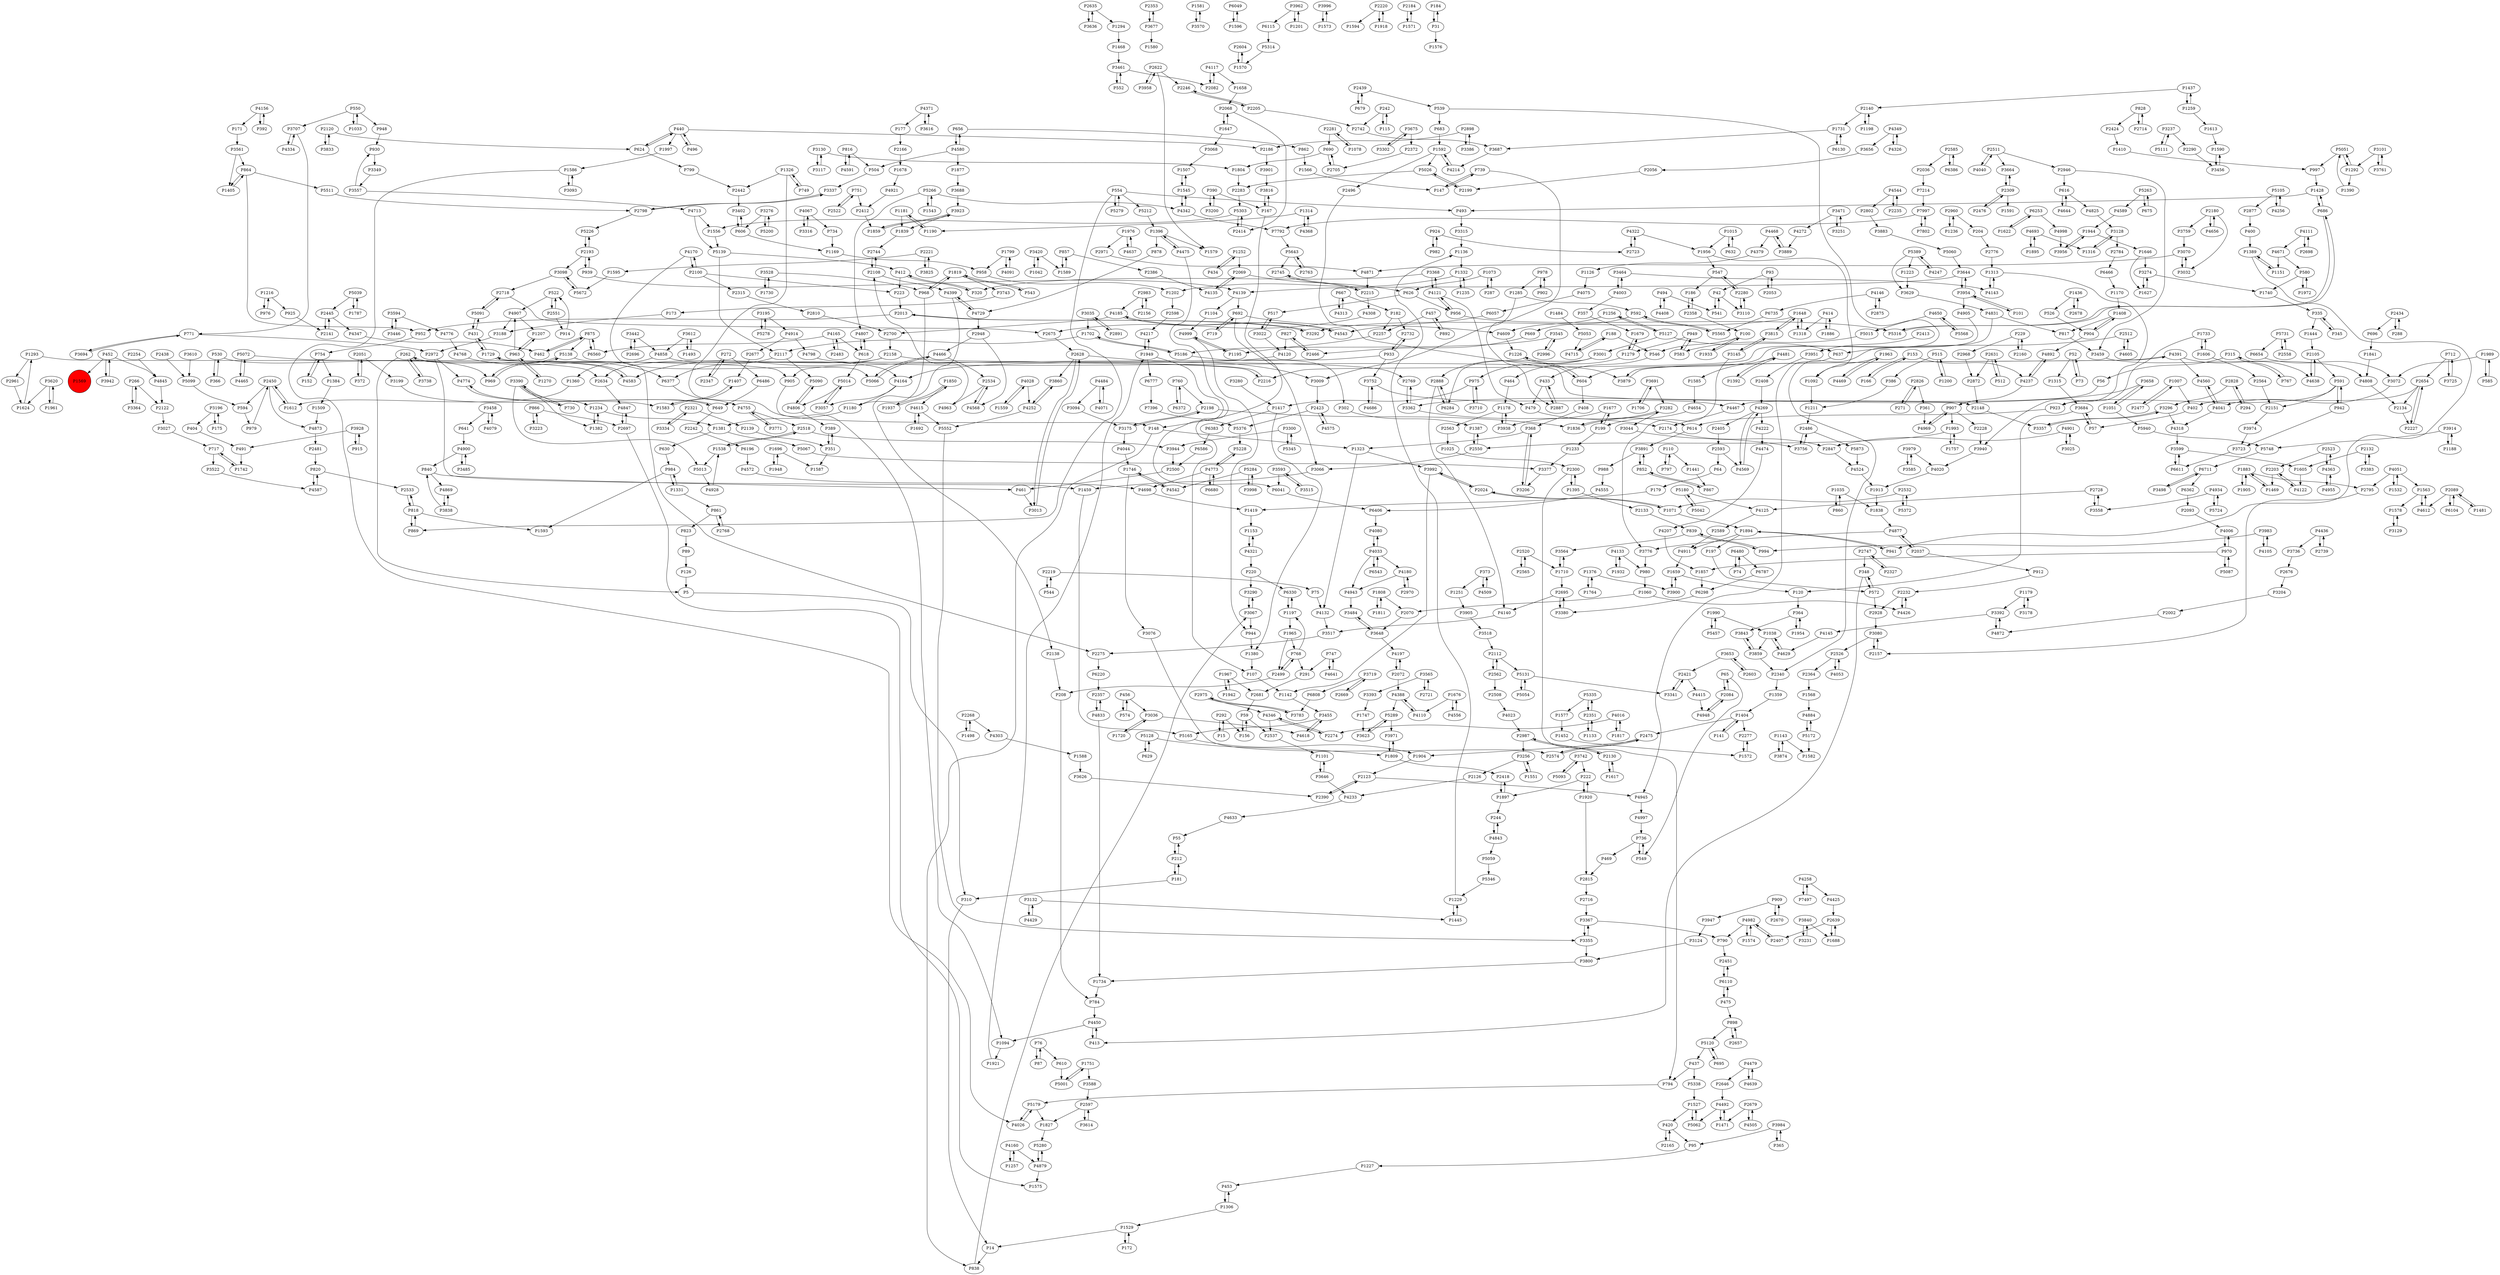 digraph {
	P1428 -> P493
	P2442 -> P3402
	P4877 -> P2037
	P2072 -> P4197
	P2358 -> P100
	P3761 -> P3101
	P1007 -> P2477
	P3196 -> P404
	P4143 -> P1313
	P3992 -> P2024
	P2961 -> P1624
	P2450 -> P4873
	P2180 -> P4656
	P504 -> P3337
	P89 -> P126
	P4466 -> P5066
	P5568 -> P4650
	P1223 -> P3629
	P1007 -> P402
	P839 -> P994
	P1376 -> P1764
	P2523 -> P2203
	P4033 -> P4180
	P4197 -> P2072
	P2002 -> P4872
	P1252 -> P434
	P14 -> P838
	P768 -> P1197
	P4020 -> P1913
	P1436 -> P526
	P3974 -> P3723
	P2728 -> P4125
	P3648 -> P4197
	P4140 -> P3517
	P4871 -> P2215
	P2219 -> P544
	P4544 -> P2802
	P4222 -> P4474
	P2108 -> P4399
	P3302 -> P3675
	P1894 -> P197
	P335 -> P1444
	P2232 -> P2928
	P1993 -> P1757
	P2353 -> P3677
	P3464 -> P4003
	P1731 -> P6130
	P2157 -> P3080
	P1809 -> P2418
	P420 -> P2165
	P5087 -> P970
	P1404 -> P141
	P4715 -> P188
	P4117 -> P1658
	P1897 -> P2418
	P898 -> P2657
	P6298 -> P3380
	P1581 -> P3570
	P827 -> P2466
	P2551 -> P914
	P2423 -> P5376
	P2888 -> P6284
	P1605 -> P4122
	P4755 -> P3771
	P1498 -> P2268
	P1841 -> P4808
	P618 -> P4807
	P6049 -> P1596
	P3274 -> P1627
	P4349 -> P4326
	P2744 -> P2108
	P686 -> P5316
	P1710 -> P2695
	P3677 -> P2353
	P5131 -> P5054
	P4650 -> P5568
	P912 -> P2232
	P979 -> P2450
	P4997 -> P736
	P4637 -> P1976
	P4237 -> P907
	P4347 -> P462
	P3942 -> P452
	P554 -> P5279
	P1622 -> P6253
	P1734 -> P784
	P3027 -> P717
	P1256 -> P4609
	P1360 -> P1612
	P220 -> P3290
	P4798 -> P3879
	P2604 -> P1570
	P1997 -> P1586
	P390 -> P167
	P857 -> P2386
	P994 -> P839
	P592 -> P669
	P100 -> P1933
	P952 -> P754
	P626 -> P956
	P2565 -> P2520
	P2946 -> P3459
	P2268 -> P1498
	P2340 -> P1359
	P2280 -> P547
	P3442 -> P4858
	P2450 -> P594
	P4474 -> P4207
	P1259 -> P1437
	P866 -> P3223
	P4943 -> P3484
	P272 -> P6486
	P4524 -> P1913
	P3742 -> P5093
	P949 -> P583
	P949 -> P1279
	P2739 -> P4436
	P1648 -> P3292
	P2445 -> P2141
	P1316 -> P3128
	P630 -> P984
	P3455 -> P5165
	P4363 -> P2523
	P1857 -> P6298
	P5072 -> P4465
	P3688 -> P3923
	P4492 -> P1471
	P3390 -> P5013
	P3251 -> P3471
	P574 -> P456
	P3101 -> P3761
	P1659 -> P3900
	P3938 -> P1178
	P1577 -> P1452
	P4773 -> P5228
	P541 -> P42
	P820 -> P4587
	P2551 -> P522
	P4170 -> P2100
	P1234 -> P1382
	P302 -> P1387
	P930 -> P3349
	P1696 -> P1948
	P15 -> P292
	P3984 -> P365
	P3124 -> P3800
	P4016 -> P2274
	P2123 -> P2390
	P469 -> P2815
	P1417 -> P1380
	P5066 -> P4466
	P3393 -> P1747
	P3593 -> P3515
	P6611 -> P3599
	P1382 -> P1234
	P2408 -> P4269
	P5059 -> P5346
	P4326 -> P4349
	P5552 -> P3355
	P768 -> P291
	P2037 -> P4877
	P1405 -> P864
	P522 -> P4907
	P5200 -> P3276
	P771 -> P2972
	P1292 -> P1390
	P580 -> P1972
	P2424 -> P1410
	P288 -> P2434
	P712 -> P3725
	P390 -> P3200
	P7214 -> P7997
	P291 -> P2681
	P1578 -> P3129
	P4388 -> P4110
	P3001 -> P6284
	P1617 -> P2130
	P4755 -> P2518
	P2203 -> P1469
	P1390 -> P5051
	P3044 -> P3756
	P110 -> P1441
	P5105 -> P4256
	P3001 -> P2888
	P5015 -> P583
	P1178 -> P2563
	P4185 -> P2700
	P624 -> P440
	P3996 -> P1573
	P924 -> P2723
	P2747 -> P348
	P5072 -> P2634
	P958 -> P1202
	P4572 -> P4698
	P2105 -> P591
	P4170 -> P5066
	P366 -> P530
	P2875 -> P4146
	P153 -> P166
	P4436 -> P2739
	P4346 -> P2537
	P3710 -> P975
	P4945 -> P4997
	P1895 -> P4693
	P909 -> P2670
	P2654 -> P2227
	P3035 -> P2891
	P3098 -> P2718
	P695 -> P5120
	P2051 -> P3199
	P4892 -> P4237
	P335 -> P345
	P7997 -> P7792
	P1234 -> P1381
	P1073 -> P287
	P3833 -> P2120
	P351 -> P1587
	P3594 -> P4776
	P2089 -> P4612
	P616 -> P4825
	P5731 -> P2558
	P2215 -> P4308
	P5 -> P310
	P4774 -> P649
	P3771 -> P4755
	P3840 -> P3231
	P2718 -> P2675
	P4879 -> P1575
	P2130 -> P2987
	P2216 -> P1729
	P197 -> P572
	P1990 -> P1038
	P3256 -> P1551
	P690 -> P1804
	P2972 -> P1459
	P1015 -> P1956
	P4146 -> P2875
	P1949 -> P6041
	P7997 -> P7802
	P95 -> P1227
	P1252 -> P2069
	P3859 -> P2340
	P6383 -> P6586
	P4580 -> P1877
	P3588 -> P2597
	P4391 -> P3879
	P3022 -> P517
	P2523 -> P4363
	P1949 -> P6777
	P2439 -> P679
	P1170 -> P1408
	P1035 -> P860
	P3653 -> P2421
	P2522 -> P751
	P4877 -> P3776
	P3725 -> P712
	P892 -> P457
	P1595 -> P5672
	P2558 -> P5731
	P1677 -> P199
	P3752 -> P4467
	P2763 -> P5643
	P968 -> P1180
	P402 -> P57
	P3420 -> P1589
	P1545 -> P4342
	P5172 -> P4884
	P1226 -> P604
	P4321 -> P220
	P683 -> P1592
	P1408 -> P904
	P4091 -> P1799
	P6480 -> P74
	P790 -> P2451
	P1313 -> P4143
	P3485 -> P4900
	P768 -> P2499
	P1883 -> P1905
	P2698 -> P4111
	P526 -> P904
	P494 -> P4408
	P7396 -> P5376
	P5266 -> P4807
	P2309 -> P2476
	P3743 -> P173
	P2205 -> P2742
	P5289 -> P3971
	P3838 -> P4869
	P4475 -> P107
	P2277 -> P1572
	P4873 -> P2481
	P970 -> P4006
	P546 -> P433
	P2174 -> P2847
	P878 -> P4729
	P1452 -> P1572
	P692 -> P719
	P686 -> P1428
	P1624 -> P1293
	P948 -> P930
	P1285 -> P3009
	P4003 -> P357
	P6711 -> P3498
	P794 -> P5179
	P167 -> P3816
	P1313 -> P3940
	P1538 -> P5013
	P1169 -> P958
	P4322 -> P1956
	P1586 -> P4026
	P220 -> P6330
	P5565 -> P592
	P1408 -> P817
	P5165 -> P1904
	P591 -> P942
	P4468 -> P3889
	P2550 -> P3066
	P2716 -> P3367
	P1592 -> P5026
	P491 -> P1742
	P1590 -> P3456
	P1799 -> P4091
	P5093 -> P3742
	P3561 -> P864
	P2414 -> P5303
	P262 -> P3738
	P4023 -> P2987
	P5180 -> P4125
	P2100 -> P223
	P3368 -> P4121
	P1976 -> P4637
	P1648 -> P3815
	P2585 -> P6386
	P754 -> P152
	P2520 -> P1710
	P5111 -> P3237
	P4121 -> P3368
	P4121 -> P956
	P1954 -> P364
	P6480 -> P6787
	P440 -> P2186
	P988 -> P4555
	P1331 -> P984
	P73 -> P52
	P5091 -> P431
	P3392 -> P4145
	P3128 -> P2784
	P4006 -> P970
	P408 -> P368
	P2634 -> P4847
	P550 -> P3707
	P2321 -> P3334
	P3196 -> P175
	P272 -> P2347
	P3456 -> P1590
	P3623 -> P5289
	P4492 -> P5062
	P4160 -> P4879
	P3280 -> P1417
	P365 -> P3984
	P3874 -> P1143
	P1606 -> P1733
	P4075 -> P6057
	P3296 -> P3357
	P4639 -> P4479
	P182 -> P2732
	P2180 -> P3759
	P3446 -> P3594
	P1417 -> P6383
	P1035 -> P1838
	P4901 -> P3025
	P3223 -> P866
	P42 -> P541
	P6377 -> P4755
	P4346 -> P2274
	P1306 -> P453
	P2126 -> P4233
	P3565 -> P3393
	P2140 -> P1731
	P624 -> P799
	P3646 -> P1101
	P1396 -> P1579
	P1507 -> P1545
	P6560 -> P875
	P2675 -> P2628
	P3364 -> P266
	P2220 -> P1594
	P2165 -> P420
	P2315 -> P2810
	P1563 -> P4612
	P1730 -> P3528
	P4469 -> P1963
	P1396 -> P878
	P2872 -> P2148
	P4252 -> P5552
	P6057 -> P4543
	P2357 -> P4833
	P861 -> P823
	P4969 -> P907
	P4467 -> P2174
	P2321 -> P2139
	P6196 -> P4572
	P433 -> P479
	P2971 -> P4871
	P2728 -> P3558
	P1256 -> P5127
	P3905 -> P3518
	P816 -> P4591
	P3614 -> P2597
	P368 -> P1323
	P5303 -> P1556
	P4051 -> P2795
	P2802 -> P3883
	P2696 -> P3442
	P6253 -> P1622
	P6680 -> P4773
	P2300 -> P1395
	P1702 -> P5186
	P1731 -> P3687
	P5280 -> P4879
	P4436 -> P3736
	P1819 -> P3743
	P3282 -> P3044
	P2327 -> P2747
	P939 -> P2193
	P242 -> P2742
	P404 -> P491
	P3117 -> P3130
	P5042 -> P5180
	P4776 -> P4768
	P1747 -> P3623
	P616 -> P4644
	P3067 -> P944
	P3282 -> P1836
	P2603 -> P3653
	P4105 -> P3983
	P2654 -> P2134
	P3954 -> P101
	P5179 -> P4026
	P2184 -> P1571
	P5284 -> P4542
	P6372 -> P760
	P4825 -> P3128
	P4391 -> P4638
	P4999 -> P1195
	P4313 -> P667
	P3658 -> P3362
	P3080 -> P2157
	P3900 -> P1659
	P554 -> P869
	P2134 -> P2227
	P3719 -> P6808
	P2533 -> P818
	P1259 -> P1613
	P2676 -> P3204
	P530 -> P366
	P2512 -> P4605
	P4481 -> P1392
	P292 -> P15
	P547 -> P186
	P3461 -> P552
	P1092 -> P1211
	P6777 -> P7396
	P1746 -> P4542
	P3646 -> P4233
	P799 -> P2442
	P1179 -> P3392
	P1216 -> P976
	P184 -> P31
	P1384 -> P1509
	P2268 -> P4303
	P656 -> P862
	P3036 -> P1720
	P1389 -> P1151
	P3616 -> P4371
	P4041 -> P4560
	P1692 -> P4615
	P1678 -> P4921
	P626 -> P517
	P2705 -> P690
	P1894 -> P941
	P4833 -> P1734
	P1961 -> P3620
	P739 -> P147
	P42 -> P3110
	P1235 -> P1332
	P4583 -> P262
	P440 -> P496
	P4125 -> P2589
	P1437 -> P2140
	P554 -> P493
	P2423 -> P4575
	P3951 -> P2408
	P4556 -> P1676
	P4120 -> P4164
	P3545 -> P2996
	P816 -> P504
	P1658 -> P2068
	P5335 -> P1577
	P1606 -> P2564
	P65 -> P549
	P3691 -> P1706
	P412 -> P223
	P4773 -> P6680
	P4033 -> P4943
	P1956 -> P1092
	P862 -> P1566
	P461 -> P3013
	P4256 -> P5105
	P2407 -> P4982
	P3947 -> P3124
	P1509 -> P4873
	P5748 -> P6711
	P861 -> P2768
	P3094 -> P3175
	P208 -> P784
	P2563 -> P1025
	P1956 -> P547
	P4509 -> P373
	P4484 -> P4071
	P2628 -> P3860
	P4693 -> P1316
	P2635 -> P3636
	P4544 -> P2235
	P5051 -> P997
	P2631 -> P512
	P52 -> P73
	P3110 -> P2280
	P3684 -> P120
	P2798 -> P3337
	P2828 -> P294
	P389 -> P351
	P1143 -> P1582
	P413 -> P4450
	P2975 -> P3783
	P1179 -> P3178
	P5511 -> P2798
	P818 -> P1593
	P3484 -> P3648
	P852 -> P867
	P1559 -> P4028
	P4342 -> P7792
	P1563 -> P1578
	P866 -> P2697
	P3979 -> P3585
	P1751 -> P3588
	P736 -> P549
	P3175 -> P4044
	P2486 -> P5873
	P31 -> P184
	P452 -> P3942
	P734 -> P1169
	P4713 -> P1556
	P3594 -> P3446
	P4568 -> P2534
	P244 -> P4843
	P2158 -> P4583
	P2593 -> P64
	P4934 -> P3558
	P583 -> P949
	P3891 -> P988
	P2776 -> P1313
	P3093 -> P1586
	P1060 -> P4426
	P2574 -> P2475
	P4269 -> P4222
	P2275 -> P6220
	P5091 -> P2718
	P515 -> P1200
	P5228 -> P4773
	P907 -> P4969
	P904 -> P4892
	P2898 -> P3386
	P2140 -> P1198
	P2622 -> P3958
	P4591 -> P816
	P3274 -> P1740
	P4033 -> P4080
	P2193 -> P3098
	P315 -> P56
	P5105 -> P2877
	P171 -> P3561
	P3983 -> P994
	P4858 -> P4164
	P186 -> P2358
	P3707 -> P4334
	P1285 -> P592
	P2593 -> P4569
	P4132 -> P3517
	P610 -> P5001
	P2072 -> P4388
	P550 -> P948
	P5724 -> P4934
	P4609 -> P1226
	P2483 -> P4165
	P3334 -> P2321
	P1445 -> P1229
	P2635 -> P1294
	P2589 -> P4911
	P4921 -> P2412
	P1197 -> P1965
	P93 -> P42
	P1236 -> P2960
	P4067 -> P3316
	P942 -> P591
	P4258 -> P4425
	P550 -> P1033
	P976 -> P1216
	P4955 -> P4363
	P147 -> P739
	P1202 -> P2598
	P1679 -> P1279
	P2013 -> P952
	P3752 -> P4686
	P4040 -> P2511
	P3032 -> P3070
	P3367 -> P3355
	P543 -> P1819
	P6654 -> P3072
	P1920 -> P2815
	P2714 -> P828
	P1583 -> P1407
	P1729 -> P431
	P2987 -> P3256
	P4165 -> P6560
	P3677 -> P1580
	P5346 -> P1229
	P1180 -> P1381
	P100 -> P546
	P2421 -> P3341
	P3940 -> P4020
	P1894 -> P4911
	P400 -> P1389
	P1294 -> P1468
	P1437 -> P1259
	P3984 -> P95
	P717 -> P3522
	P2987 -> P2130
	P3368 -> P320
	P3914 -> P5748
	P3815 -> P1648
	P1647 -> P2068
	P1292 -> P5051
	P4041 -> P4318
	P2386 -> P4135
	P860 -> P1035
	P1469 -> P1883
	P2500 -> P461
	P817 -> P3459
	P4847 -> P2697
	P3653 -> P2603
	P2372 -> P2705
	P1989 -> P3072
	P2132 -> P1605
	P1326 -> P749
	P4247 -> P5389
	P2105 -> P4638
	P2290 -> P3456
	P4928 -> P1538
	P2024 -> P3992
	P6253 -> P4998
	P3195 -> P4914
	P3066 -> P1459
	P2193 -> P939
	P1543 -> P5266
	P1648 -> P1318
	P3128 -> P1316
	P522 -> P2551
	P3067 -> P3290
	P76 -> P87
	P6466 -> P1170
	P1126 -> P4075
	P320 -> P412
	P4111 -> P2698
	P1827 -> P5280
	P2562 -> P2112
	P5026 -> P2283
	P5179 -> P1827
	P3458 -> P4079
	P3290 -> P3067
	P2960 -> P1236
	P1293 -> P905
	P2198 -> P3175
	P2351 -> P1133
	P1441 -> P867
	P315 -> P767
	P153 -> P4237
	P1038 -> P3859
	P978 -> P902
	P1181 -> P1190
	P3377 -> P3206
	P294 -> P2828
	P2405 -> P2593
	P3558 -> P2728
	P2024 -> P1071
	P1033 -> P550
	P2228 -> P3940
	P3956 -> P1944
	P456 -> P574
	P3025 -> P4901
	P3962 -> P6115
	P2082 -> P4117
	P3687 -> P4214
	P2970 -> P4180
	P5051 -> P1292
	P1201 -> P3962
	P4028 -> P4252
	P939 -> P4139
	P1592 -> P2496
	P1323 -> P4132
	P494 -> P541
	P76 -> P610
	P1592 -> P4214
	P3825 -> P2221
	P3057 -> P5014
	P5120 -> P695
	P6586 -> P2500
	P898 -> P5120
	P4160 -> P1257
	P3098 -> P5672
	P287 -> P1073
	P3859 -> P3843
	P2768 -> P861
	P3518 -> P2112
	P4587 -> P820
	P1585 -> P4654
	P222 -> P1897
	P2679 -> P1471
	P747 -> P291
	P1545 -> P1507
	P4907 -> P3188
	P3675 -> P2372
	P2100 -> P2315
	P2670 -> P909
	P2723 -> P4322
	P2158 -> P2634
	P5389 -> P3629
	P2242 -> P6196
	P2117 -> P5090
	P5014 -> P3057
	P4269 -> P2405
	P5099 -> P594
	P614 -> P3891
	P5139 -> P2117
	P3068 -> P1507
	P749 -> P1326
	P6130 -> P1731
	P2678 -> P1436
	P869 -> P818
	P4806 -> P5090
	P592 -> P5565
	P970 -> P1857
	P3206 -> P368
	P2622 -> P1579
	P1151 -> P1389
	P3296 -> P4318
	P262 -> P4583
	P5090 -> P4806
	P1538 -> P2518
	P3009 -> P2423
	P1404 -> P2277
	P2068 -> P1647
	P3648 -> P3484
	P4569 -> P4269
	P1404 -> P2475
	P4901 -> P2847
	P120 -> P364
	P452 -> P1569
	P223 -> P2013
	P6711 -> P6362
	P4884 -> P5172
	P4982 -> P790
	P4111 -> P4671
	P2695 -> P4140
	P606 -> P1169
	P2960 -> P204
	P2518 -> P3944
	P1944 -> P3956
	P6041 -> P6406
	P212 -> P55
	P1696 -> P1587
	P4479 -> P4639
	P4003 -> P3464
	P2520 -> P2565
	P115 -> P242
	P2518 -> P1538
	P56 -> P4467
	P3315 -> P1136
	P166 -> P153
	P1967 -> P2681
	P1181 -> P1839
	P2639 -> P2407
	P606 -> P3402
	P4156 -> P171
	P679 -> P2439
	P3390 -> P1382
	P4729 -> P2948
	P2795 -> P2157
	P4233 -> P4633
	P2550 -> P1387
	P3599 -> P6611
	P310 -> P14
	P747 -> P4641
	P204 -> P2776
	P2186 -> P3901
	P4580 -> P656
	P1972 -> P580
	P717 -> P1742
	P1532 -> P4051
	P4146 -> P6735
	P969 -> P5138
	P2508 -> P4023
	P852 -> P3891
	P1989 -> P585
	P5672 -> P3098
	P5940 -> P5748
	P5314 -> P1570
	P4914 -> P4798
	P75 -> P4132
	P1190 -> P1181
	P5873 -> P4524
	P1211 -> P2486
	P4133 -> P1932
	P1921 -> P1949
	P3188 -> P2972
	P1315 -> P3684
	P530 -> P969
	P5062 -> P1527
	P667 -> P182
	P760 -> P2198
	P6110 -> P475
	P2108 -> P2744
	P3664 -> P2309
	P3237 -> P5111
	P4044 -> P1746
	P172 -> P1529
	P4575 -> P2423
	P3195 -> P5278
	P4481 -> P1585
	P2300 -> P794
	P4408 -> P494
	P1646 -> P3274
	P604 -> P1226
	P357 -> P1679
	P3691 -> P3282
	P3620 -> P1624
	P3838 -> P840
	P618 -> P5014
	P840 -> P461
	P515 -> P386
	P2534 -> P4568
	P1574 -> P4982
	P4053 -> P2526
	P1804 -> P2283
	P266 -> P3364
	P5372 -> P2532
	P1746 -> P3076
	P2534 -> P4963
	P6110 -> P2451
	P2084 -> P65
	P4729 -> P4399
	P52 -> P1315
	P5289 -> P3623
	P2130 -> P1617
	P364 -> P1954
	P2254 -> P4845
	P6330 -> P1197
	P2679 -> P4505
	P3362 -> P2769
	P3883 -> P5060
	P2056 -> P2199
	P1877 -> P3688
	P2227 -> P2654
	P2439 -> P539
	P3891 -> P852
	P3383 -> P2132
	P1937 -> P1850
	P199 -> P1677
	P6104 -> P2089
	P1251 -> P3905
	P3564 -> P1710
	P875 -> P462
	P2221 -> P1595
	P4121 -> P479
	P1551 -> P3256
	P3022 -> P4120
	P1965 -> P768
	P1963 -> P4469
	P2089 -> P1481
	P5060 -> P3644
	P414 -> P1318
	P1153 -> P4321
	P3517 -> P2275
	P4117 -> P2082
	P2123 -> P4945
	P4845 -> P2122
	P126 -> P5
	P1612 -> P2450
	P2120 -> P624
	P364 -> P3843
	P2198 -> P1836
	P74 -> P6480
	P914 -> P522
	P547 -> P2280
	P3130 -> P1804
	P179 -> P1419
	P984 -> P1331
	P3958 -> P2622
	P4214 -> P1592
	P1227 -> P453
	P1071 -> P1894
	P2697 -> P1575
	P1572 -> P2277
	P1216 -> P925
	P4650 -> P5015
	P915 -> P3928
	P907 -> P1993
	P3783 -> P2975
	P59 -> P2537
	P984 -> P1593
	P7497 -> P4258
	P5026 -> P2199
	P784 -> P4450
	P1904 -> P2123
	P496 -> P440
	P2798 -> P5226
	P649 -> P2242
	P3923 -> P1839
	P975 -> P1417
	P909 -> P3947
	P3341 -> P2421
	P823 -> P89
	P3013 -> P2628
	P4644 -> P616
	P101 -> P3954
	P5278 -> P3195
	P453 -> P1306
	P1396 -> P4475
	P2274 -> P4346
	P2445 -> P4347
	P857 -> P1589
	P5186 -> P1702
	P2975 -> P4346
	P3889 -> P4468
	P4768 -> P6377
	P3357 -> P3296
	P4139 -> P692
	P1527 -> P5062
	P4145 -> P4629
	P4638 -> P2105
	P1419 -> P1153
	P437 -> P794
	P1740 -> P335
	P2486 -> P3756
	P4612 -> P1563
	P1573 -> P3996
	P2364 -> P1568
	P6220 -> P2357
	P4165 -> P618
	P3528 -> P1730
	P2122 -> P3027
	P4450 -> P413
	P3515 -> P3593
	P924 -> P982
	P4831 -> P817
	P5316 -> P686
	P4693 -> P1895
	P1676 -> P4110
	P4963 -> P2108
	P3355 -> P3367
	P2466 -> P827
	P4371 -> P177
	P2639 -> P1688
	P1195 -> P4999
	P1527 -> P420
	P902 -> P978
	P2412 -> P1859
	P2156 -> P2983
	P1932 -> P4133
	P667 -> P4313
	P3522 -> P4587
	P1025 -> P2300
	P3256 -> P2126
	P4080 -> P4033
	P6735 -> P5565
	P3719 -> P2669
	P1178 -> P3938
	P5186 -> P302
	P3200 -> P390
	P864 -> P952
	P1571 -> P2184
	P4399 -> P2138
	P2810 -> P2700
	P1886 -> P414
	P4905 -> P2216
	P1566 -> P147
	P1613 -> P1590
	P6386 -> P2585
	P440 -> P624
	P1293 -> P2961
	P730 -> P3390
	P1136 -> P1332
	P963 -> P4907
	P177 -> P2166
	P3612 -> P1493
	P475 -> P898
	P692 -> P4609
	P2220 -> P1918
	P956 -> P5316
	P4133 -> P980
	P4342 -> P1545
	P4318 -> P3599
	P2511 -> P3664
	P3684 -> P57
	P1436 -> P2678
	P4872 -> P3392
	P4207 -> P1857
	P2215 -> P2745
	P348 -> P572
	P2826 -> P361
	P3076 -> P2574
	P1207 -> P963
	P475 -> P6110
	P2631 -> P2872
	P3979 -> P4020
	P2877 -> P400
	P2695 -> P3380
	P3498 -> P6711
	P3944 -> P2500
	P457 -> P892
	P4165 -> P2483
	P2646 -> P4492
	P751 -> P2412
	P3928 -> P491
	P1395 -> P2133
	P4686 -> P3752
	P760 -> P6372
	P1060 -> P2070
	P457 -> P2257
	P2100 -> P4170
	P3145 -> P3776
	P1742 -> P717
	P1051 -> P5940
	P348 -> P413
	P1318 -> P1648
	P1229 -> P1445
	P818 -> P869
	P2669 -> P3719
	P1133 -> P2351
	P1729 -> P2216
	P188 -> P546
	P4258 -> P7497
	P3080 -> P2526
	P1799 -> P958
	P4164 -> P1180
	P3971 -> P1809
	P1710 -> P3564
	P3392 -> P4872
	P3362 -> P2174
	P1993 -> P2550
	P1038 -> P4629
	P2281 -> P1078
	P5131 -> P3341
	P2983 -> P4185
	P6543 -> P4033
	P1556 -> P5139
	P1381 -> P630
	P3204 -> P2002
	P3035 -> P1702
	P5279 -> P554
	P4252 -> P3860
	P2203 -> P4122
	P188 -> P4715
	P1787 -> P5039
	P2148 -> P3357
	P5138 -> P2275
	P1859 -> P3923
	P933 -> P2732
	P4900 -> P840
	P4998 -> P3956
	P1720 -> P3036
	P1326 -> P1094
	P1094 -> P1921
	P368 -> P3206
	P373 -> P1251
	P3557 -> P4713
	P554 -> P5212
	P6406 -> P4080
	P2742 -> P3687
	P4589 -> P1944
	P5053 -> P4715
	P1942 -> P1967
	P1481 -> P2089
	P4016 -> P1817
	P4629 -> P1038
	P2280 -> P3110
	P199 -> P1233
	P5338 -> P1527
	P2496 -> P2148
	P2151 -> P3974
	P2537 -> P1101
	P944 -> P1380
	P59 -> P156
	P978 -> P1285
	P2597 -> P1827
	P1197 -> P6330
	P3675 -> P3302
	P3636 -> P2635
	P4071 -> P4484
	P4806 -> P389
	P2221 -> P3825
	P3459 -> P4808
	P2084 -> P4948
	P3658 -> P1051
	P4051 -> P1563
	P3471 -> P3251
	P2117 -> P6377
	P3300 -> P5345
	P2948 -> P4466
	P2180 -> P3032
	P544 -> P2219
	P3742 -> P222
	P4907 -> P1207
	P372 -> P2051
	P5263 -> P4589
	P2132 -> P3383
	P3694 -> P771
	P3561 -> P1405
	P3072 -> P4041
	P751 -> P2522
	P464 -> P1178
	P2138 -> P208
	P2983 -> P2156
	P4948 -> P2084
	P4026 -> P5179
	P6115 -> P5314
	P2972 -> P4774
	P2499 -> P208
	P433 -> P2887
	P6808 -> P3783
	P5389 -> P1223
	P7802 -> P7997
	P3402 -> P606
	P3901 -> P3816
	P1808 -> P2070
	P1380 -> P107
	P1976 -> P2971
	P3276 -> P606
	P2476 -> P2309
	P690 -> P2705
	P4808 -> P2134
	P4466 -> P2534
	P1811 -> P1808
	P1314 -> P4368
	P3367 -> P790
	P1323 -> P3992
	P1270 -> P963
	P4671 -> P1151
	P373 -> P4509
	P5263 -> P675
	P2112 -> P2562
	P1392 -> P4481
	P4505 -> P2679
	P2421 -> P4415
	P2526 -> P2364
	P3380 -> P2695
	P4560 -> P4041
	P2051 -> P372
	P1819 -> P543
	P1588 -> P3626
	P173 -> P3188
	P1071 -> P2024
	P2564 -> P2151
	P3629 -> P4831
	P4843 -> P5059
	P4180 -> P2970
	P968 -> P1819
	P7792 -> P5643
	P479 -> P614
	P3355 -> P3800
	P345 -> P335
	P2347 -> P272
	P2481 -> P820
	P3626 -> P2390
	P4450 -> P1094
	P1990 -> P5457
	P1702 -> P2117
	P4363 -> P4955
	P980 -> P1060
	P5643 -> P2763
	P3455 -> P4618
	P4807 -> P618
	P4051 -> P1532
	P1257 -> P4160
	P2654 -> P402
	P3759 -> P3070
	P818 -> P2533
	P637 -> P4945
	P4618 -> P3455
	P431 -> P5091
	P517 -> P3022
	P572 -> P2928
	P1389 -> P941
	P2585 -> P2036
	P1104 -> P4999
	P2160 -> P229
	P3656 -> P2056
	P2257 -> P1195
	P4656 -> P2180
	P1078 -> P2281
	P875 -> P5138
	P1529 -> P14
	P4475 -> P1396
	P5172 -> P1582
	P55 -> P212
	P222 -> P1920
	P3316 -> P4067
	P3840 -> P1688
	P93 -> P2053
	P3843 -> P3859
	P1407 -> P1583
	P632 -> P1015
	P549 -> P736
	P2732 -> P933
	P456 -> P3036
	P181 -> P310
	P3860 -> P4252
	P4615 -> P5552
	P591 -> P923
	P2036 -> P7214
	P2451 -> P6110
	P1850 -> P4615
	P2037 -> P912
	P982 -> P924
	P5127 -> P637
	P4654 -> P199
	P31 -> P1576
	P864 -> P5511
	P4033 -> P6543
	P580 -> P1740
	P907 -> P2228
	P181 -> P212
	P3620 -> P1961
	P167 -> P148
	P3442 -> P2696
	P4426 -> P2232
	P828 -> P2424
	P2828 -> P3296
	P242 -> P115
	P4399 -> P4729
	P4879 -> P5280
	P65 -> P2084
	P2747 -> P2327
	P1676 -> P4556
	P4773 -> P4698
	P2700 -> P2158
	P4999 -> P944
	P5128 -> P1809
	P2141 -> P2445
	P905 -> P148
	P4349 -> P3656
	P5376 -> P5228
	P3132 -> P1445
	P2477 -> P1007
	P970 -> P5087
	P1647 -> P3068
	P5039 -> P1787
	P493 -> P3315
	P5643 -> P2745
	P754 -> P1384
	P4237 -> P4892
	P2928 -> P3080
	P1200 -> P515
	P5139 -> P412
	P1410 -> P997
	P2070 -> P3648
	P4371 -> P3616
	P2219 -> P75
	P3199 -> P1583
	P3776 -> P980
	P712 -> P2654
	P229 -> P2968
	P3276 -> P5200
	P110 -> P797
	P2681 -> P59
	P3129 -> P1578
	P827 -> P4120
	P696 -> P1841
	P5266 -> P1543
	P3914 -> P1188
	P4217 -> P1949
	P1493 -> P3612
	P5120 -> P437
	P431 -> P1729
	P1897 -> P244
	P2499 -> P768
	P2532 -> P5372
	P262 -> P5
	P1706 -> P3691
	P1188 -> P3914
	P875 -> P6560
	P6362 -> P2093
	P3723 -> P6611
	P3644 -> P3954
	P3738 -> P262
	P1808 -> P1811
	P2390 -> P2123
	P6284 -> P2888
	P2511 -> P4040
	P3923 -> P1859
	P867 -> P852
	P736 -> P469
	P5180 -> P5042
	P4269 -> P4569
	P975 -> P3710
	P2968 -> P2872
	P1883 -> P1469
	P3130 -> P3117
	P1042 -> P3420
	P3557 -> P930
	P1757 -> P1993
	P437 -> P5338
	P5039 -> P2445
	P5226 -> P2193
	P1764 -> P1376
	P4641 -> P747
	P3471 -> P4272
	P2826 -> P271
	P3337 -> P2798
	P1570 -> P2604
	P1331 -> P861
	P4833 -> P2357
	P1332 -> P1235
	P5266 -> P4342
	P148 -> P838
	P4079 -> P3458
	P3593 -> P6041
	P412 -> P320
	P1836 -> P3282
	P3998 -> P5284
	P1905 -> P1883
	P1963 -> P1092
	P1568 -> P4884
	P767 -> P315
	P2628 -> P3013
	P2139 -> P351
	P1051 -> P3658
	P1944 -> P1646
	P2948 -> P4568
	P1381 -> P5067
	P3464 -> P4143
	P3175 -> P2198
	P3962 -> P1201
	P1933 -> P100
	P3800 -> P1734
	P1733 -> P923
	P2205 -> P2246
	P5067 -> P3377
	P3420 -> P1042
	P4831 -> P604
	P3458 -> P641
	P4843 -> P244
	P156 -> P59
	P2069 -> P626
	P4164 -> P3057
	P2946 -> P616
	P4858 -> P1360
	P87 -> P76
	P649 -> P4774
	P2622 -> P2246
	P4388 -> P5289
	P1627 -> P3274
	P3585 -> P3979
	P1332 -> P1202
	P1326 -> P2442
	P2898 -> P2186
	P5284 -> P3998
	P669 -> P2466
	P271 -> P2826
	P1688 -> P2639
	P4110 -> P4388
	P2120 -> P3833
	P1817 -> P4016
	P1428 -> P686
	P2013 -> P3292
	P3036 -> P4618
	P840 -> P4869
	P4185 -> P4543
	P4605 -> P2512
	P1733 -> P1606
	P2413 -> P3951
	P1659 -> P120
	P229 -> P2160
	P1965 -> P2499
	P4139 -> P1104
	P2089 -> P6104
	P4391 -> P4560
	P4303 -> P1588
	P2358 -> P186
	P452 -> P4845
	P4028 -> P1559
	P797 -> P110
	P57 -> P3684
	P3992 -> P1142
	P1589 -> P857
	P3599 -> P1605
	P2309 -> P1591
	P3612 -> P4858
	P771 -> P3694
	P392 -> P4156
	P2246 -> P2205
	P4135 -> P2069
	P1529 -> P172
	P1484 -> P5053
	P1459 -> P5165
	P462 -> P875
	P839 -> P3564
	P6486 -> P649
	P1819 -> P968
	P1920 -> P222
	P2562 -> P2508
	P4869 -> P3838
	P3132 -> P4429
	P3386 -> P2898
	P2438 -> P5099
	P2532 -> P1071
	P552 -> P3461
	P512 -> P2631
	P1751 -> P5001
	P3816 -> P167
	P997 -> P1428
	P5127 -> P3001
	P107 -> P1142
	P2283 -> P5303
	P420 -> P95
	P572 -> P348
	P3954 -> P3644
	P1142 -> P3455
	P923 -> P614
	P4543 -> P4185
	P3001 -> P975
	P3736 -> P2676
	P2526 -> P4053
	P3390 -> P730
	P2450 -> P1612
	P1314 -> P1190
	P4934 -> P5724
	P3879 -> P4391
	P838 -> P3067
	P292 -> P156
	P2351 -> P5335
	P5335 -> P2351
	P963 -> P1207
	P4429 -> P3132
	P4180 -> P4943
	P2511 -> P2946
	P2199 -> P5026
	P4479 -> P2646
	P3237 -> P2290
	P2598 -> P4217
	P4334 -> P3707
	P1838 -> P4877
	P386 -> P1211
	P3545 -> P5186
	P2434 -> P696
	P2053 -> P93
	P4633 -> P55
	P4542 -> P1746
	P2512 -> P637
	P434 -> P1252
	P5013 -> P4928
	P2888 -> P4140
	P3145 -> P3815
	P5127 -> P1256
	P5212 -> P1396
	P864 -> P1405
	P148 -> P1323
	P1101 -> P3646
	P4911 -> P1659
	P3101 -> P1292
	P5389 -> P4247
	P4982 -> P1574
	P3565 -> P2721
	P2718 -> P5091
	P414 -> P1886
	P2996 -> P3545
	P3928 -> P915
	P440 -> P1997
	P2475 -> P2574
	P3570 -> P1581
	P629 -> P5128
	P4468 -> P4379
	P4122 -> P2203
	P4698 -> P1419
	P3815 -> P3145
	P3954 -> P4905
	P1949 -> P4217
	P1677 -> P3938
	P4484 -> P3094
	P2309 -> P3664
	P3528 -> P968
	P3178 -> P1179
	P361 -> P4969
	P1198 -> P2140
	P2166 -> P1678
	P4982 -> P2407
	P4580 -> P504
	P1306 -> P1529
	P5303 -> P2414
	P152 -> P754
	P2769 -> P3362
	P4914 -> P2677
	P5457 -> P1990
	P2158 -> P2769
	P1387 -> P2550
	P5014 -> P4806
	P3707 -> P771
	P1596 -> P6049
	P1395 -> P2300
	P3610 -> P5099
	P4465 -> P5072
	P4322 -> P2723
	P3983 -> P4105
	P656 -> P4580
	P4272 -> P3889
	P4156 -> P392
	P1646 -> P1627
	P1229 -> P1136
	P942 -> P3723
	P4379 -> P1126
	P2677 -> P1407
	P2847 -> P4524
	P1359 -> P1404
	P1279 -> P464
	P3756 -> P2486
	P692 -> P3066
	P4368 -> P1314
	P4900 -> P3485
	P2891 -> P3035
	P820 -> P2533
	P1883 -> P2795
	P1015 -> P632
	P212 -> P181
	P4615 -> P1692
	P2068 -> P2414
	P175 -> P3196
	P3644 -> P4139
	P2232 -> P4426
	P539 -> P683
	P1918 -> P2220
	P1809 -> P3971
	P1233 -> P3377
	P675 -> P5263
	P266 -> P2122
	P3349 -> P3557
	P5001 -> P1751
	P4067 -> P734
	P963 -> P1270
	P2721 -> P3565
	P2657 -> P898
	P2475 -> P1904
	P3461 -> P2082
	P4425 -> P2639
	P1279 -> P1679
	P351 -> P389
	P2418 -> P1897
	P4555 -> P6406
	P1948 -> P1696
	P182 -> P2257
	P2193 -> P5226
	P2784 -> P6466
	P739 -> P2887
	P4671 -> P580
	P2112 -> P5131
	P2093 -> P4006
	P64 -> P179
	P3070 -> P3032
	P3231 -> P3840
	P3292 -> P2013
	P2887 -> P433
	P933 -> P905
	P2815 -> P2716
	P1839 -> P2744
	P1471 -> P4492
	P3390 -> P1234
	P594 -> P979
	P4321 -> P1153
	P6787 -> P6298
	P719 -> P692
	P5128 -> P629
	P2434 -> P288
	P925 -> P2141
	P1143 -> P3874
	P1468 -> P3461
	P828 -> P2714
	P2235 -> P4544
	P4713 -> P5139
	P2745 -> P2215
	P4415 -> P4948
	P591 -> P2151
	P1850 -> P1937
	P2697 -> P4847
	P3070 -> P4871
	P5138 -> P969
	P933 -> P3752
	P5054 -> P5131
	P956 -> P4121
	P1586 -> P3093
	P2133 -> P839
	P604 -> P408
	P5345 -> P3300
	P1444 -> P2105
	P2069 -> P4135
	P641 -> P4900
	P585 -> P1989
	P1376 -> P3900
	P5731 -> P6654
	P2597 -> P3614
	P2281 -> P690
	P1967 -> P1942
	P941 -> P1894
	P1073 -> P626
	P539 -> P2340
	P2628 -> P3009
	P4308 -> P2675
	P3300 -> P3944
	P1913 -> P1838
	P904 -> P1408
	P141 -> P1404
	P1569 [shape=circle]
	P1569 [style=filled]
	P1569 [fillcolor=red]
}